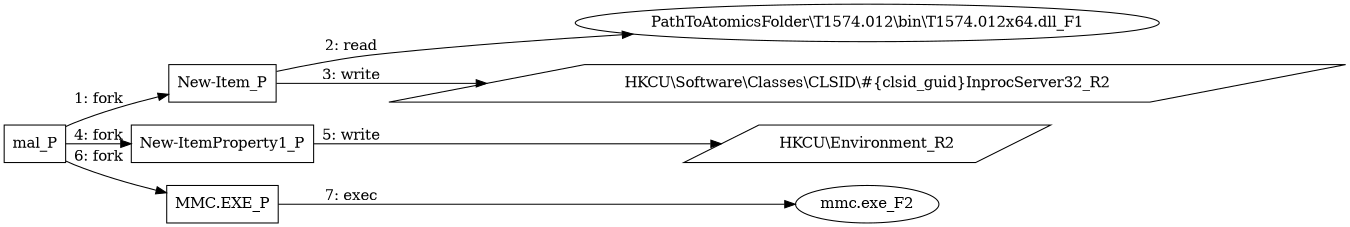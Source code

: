 digraph "T1574.012" {
rankdir="LR"
size="9"
fixedsize="false"
splines="true"
nodesep=0.3
ranksep=0
fontsize=10
overlap="scalexy"
engine= "neato"
	"mal_P" [node_type=Process shape=box]
	"New-Item_P" [node_type=Process shape=box]
	"New-ItemProperty1_P" [node_type=Process shape=box]
	"MMC.EXE_P" [node_type=Process shape=box]
	"mmc.exe_F2" [node_type=File shape=ellipse]
	"PathToAtomicsFolder\\T1574.012\\bin\\T1574.012x64.dll_F1" [node_type=File shape=ellipse]
	"HKCU\\Software\\Classes\\CLSID\\#{clsid_guid}\InprocServer32_R2" [node_type=Registry shape=parallelogram]
	"HKCU\\Environment_R2" [node_type=Registry shape=parallelogram]
	"mal_P" -> "New-Item_P" [label="1: fork"]
	"New-Item_P" -> "PathToAtomicsFolder\\T1574.012\\bin\\T1574.012x64.dll_F1" [label="2: read"]
	"New-Item_P" -> "HKCU\\Software\\Classes\\CLSID\\#{clsid_guid}\InprocServer32_R2" [label="3: write"]
	"mal_P" -> "New-ItemProperty1_P" [label="4: fork"]
	"New-ItemProperty1_P" -> "HKCU\\Environment_R2" [label="5: write"]
	"mal_P" -> "MMC.EXE_P" [label="6: fork"]
	"MMC.EXE_P" -> "mmc.exe_F2" [label="7: exec"]
}
